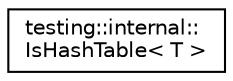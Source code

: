 digraph "类继承关系图"
{
 // LATEX_PDF_SIZE
  edge [fontname="Helvetica",fontsize="10",labelfontname="Helvetica",labelfontsize="10"];
  node [fontname="Helvetica",fontsize="10",shape=record];
  rankdir="LR";
  Node0 [label="testing::internal::\lIsHashTable\< T \>",height=0.2,width=0.4,color="black", fillcolor="white", style="filled",URL="$structtesting_1_1internal_1_1IsHashTable.html",tooltip=" "];
}
